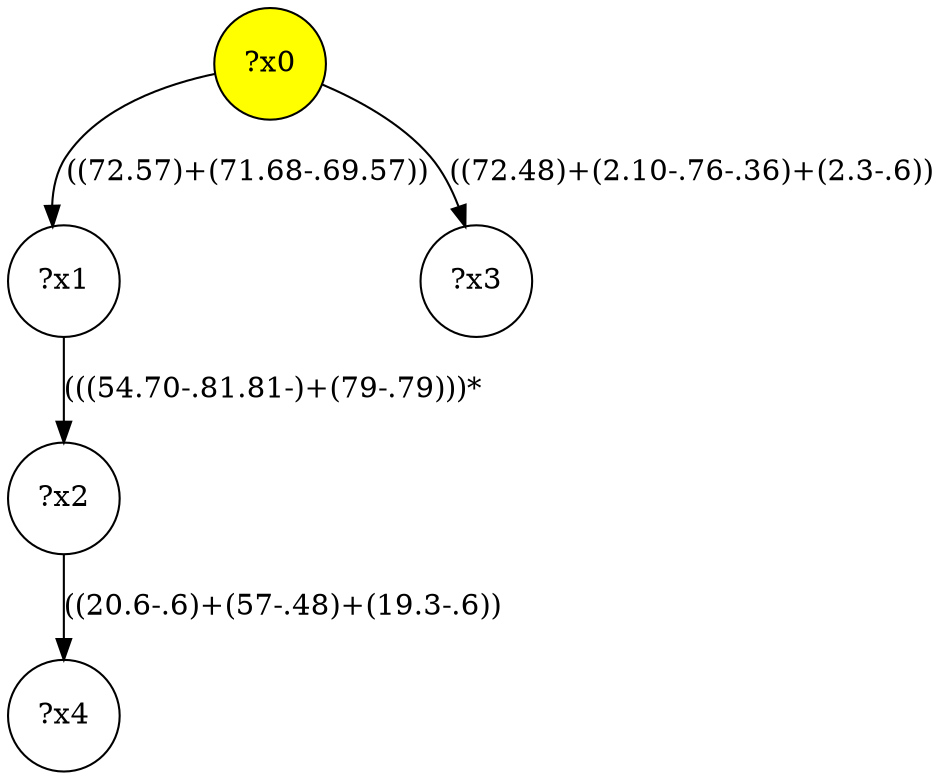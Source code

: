 digraph g {
	x0 [fillcolor="yellow", style="filled," shape=circle, label="?x0"];
	x1 [shape=circle, label="?x1"];
	x0 -> x1 [label="((72.57)+(71.68-.69.57))"];
	x2 [shape=circle, label="?x2"];
	x1 -> x2 [label="(((54.70-.81.81-)+(79-.79)))*"];
	x3 [shape=circle, label="?x3"];
	x0 -> x3 [label="((72.48)+(2.10-.76-.36)+(2.3-.6))"];
	x4 [shape=circle, label="?x4"];
	x2 -> x4 [label="((20.6-.6)+(57-.48)+(19.3-.6))"];
}

